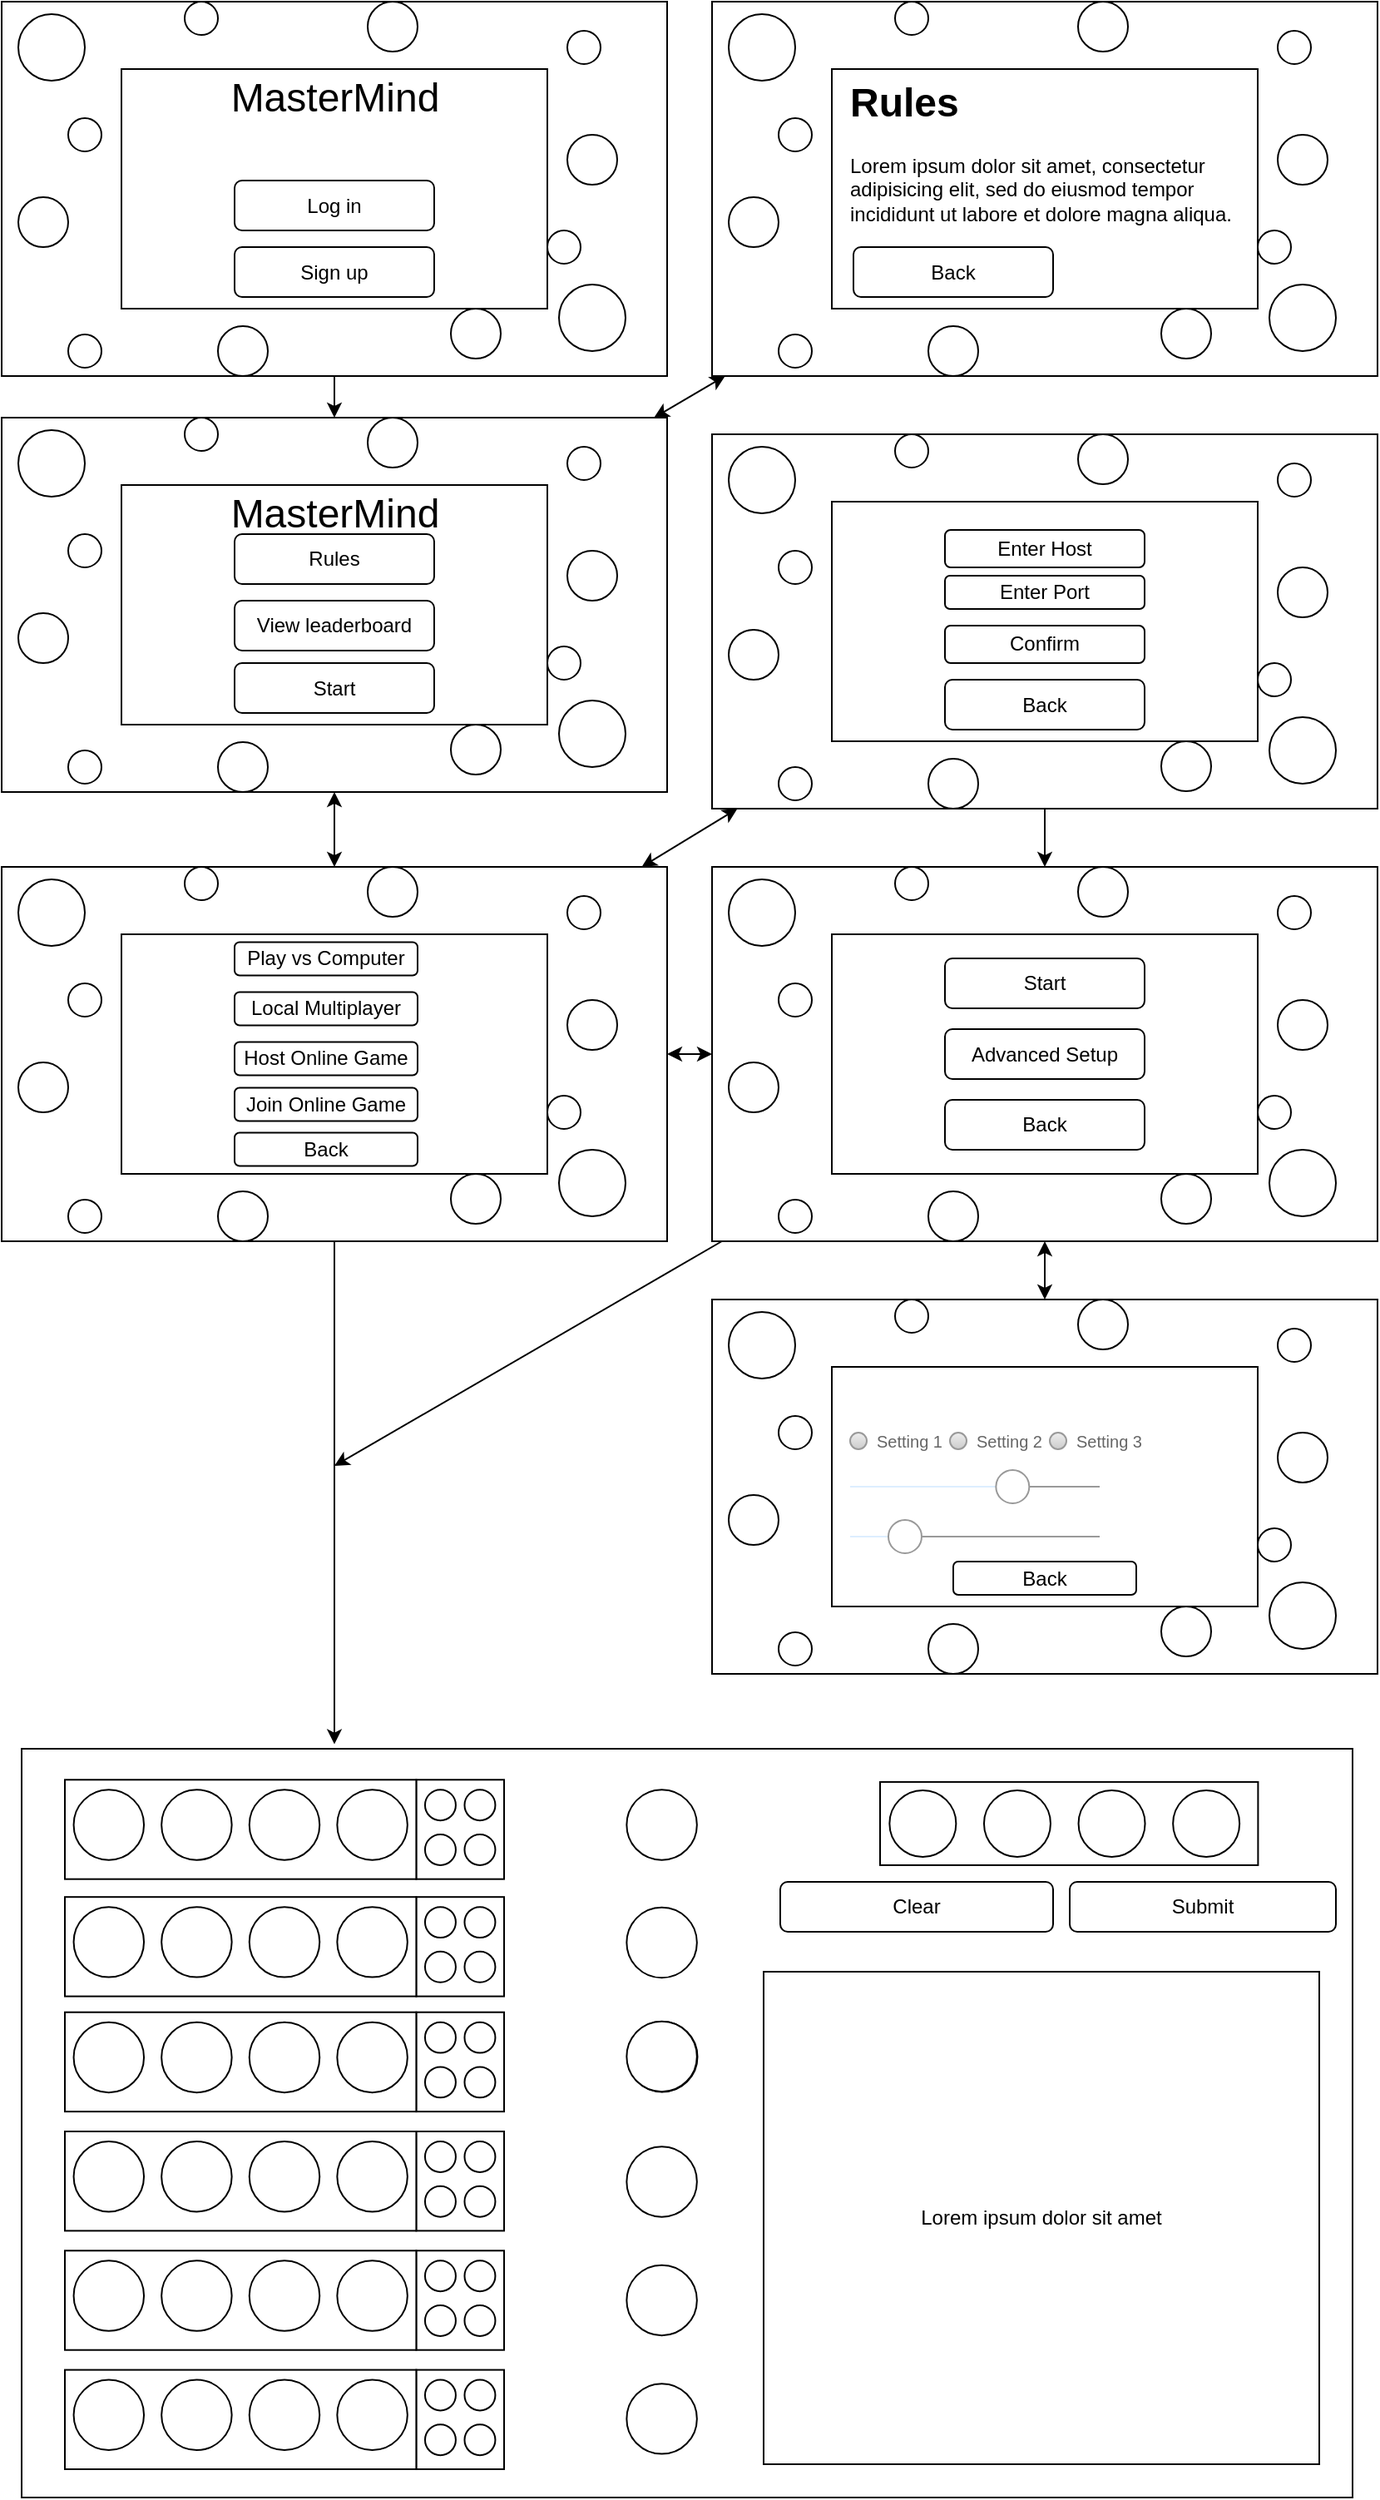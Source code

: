 <mxfile version="20.8.10" type="github">
  <diagram id="fPMPyYshQ41mcHCS2NZN" name="Page-1">
    <mxGraphModel dx="2625" dy="1468" grid="1" gridSize="10" guides="1" tooltips="1" connect="1" arrows="1" fold="1" page="1" pageScale="1" pageWidth="827" pageHeight="1169" math="0" shadow="0">
      <root>
        <mxCell id="0" />
        <mxCell id="1" parent="0" />
        <mxCell id="c6tONa4OQSoYcZHLHS9h-14" value="" style="group" parent="1" vertex="1" connectable="0">
          <mxGeometry width="400" height="225" as="geometry" />
        </mxCell>
        <mxCell id="L5rqq4pgs3yzmCQWjZke-1" value="" style="whiteSpace=wrap;html=1;aspect=fixed;" parent="c6tONa4OQSoYcZHLHS9h-14" vertex="1">
          <mxGeometry width="400" height="225" as="geometry" />
        </mxCell>
        <mxCell id="c6tONa4OQSoYcZHLHS9h-6" value="" style="ellipse;whiteSpace=wrap;html=1;" parent="c6tONa4OQSoYcZHLHS9h-14" vertex="1">
          <mxGeometry x="335" y="170" width="40" height="40" as="geometry" />
        </mxCell>
        <mxCell id="c6tONa4OQSoYcZHLHS9h-2" value="" style="ellipse;whiteSpace=wrap;html=1;" parent="c6tONa4OQSoYcZHLHS9h-14" vertex="1">
          <mxGeometry x="40" y="200" width="20" height="20" as="geometry" />
        </mxCell>
        <mxCell id="c6tONa4OQSoYcZHLHS9h-3" value="" style="ellipse;whiteSpace=wrap;html=1;" parent="c6tONa4OQSoYcZHLHS9h-14" vertex="1">
          <mxGeometry x="10" y="7.5" width="40" height="40" as="geometry" />
        </mxCell>
        <mxCell id="c6tONa4OQSoYcZHLHS9h-4" value="" style="ellipse;whiteSpace=wrap;html=1;" parent="c6tONa4OQSoYcZHLHS9h-14" vertex="1">
          <mxGeometry x="340" y="80" width="30" height="30" as="geometry" />
        </mxCell>
        <mxCell id="c6tONa4OQSoYcZHLHS9h-5" value="" style="ellipse;whiteSpace=wrap;html=1;" parent="c6tONa4OQSoYcZHLHS9h-14" vertex="1">
          <mxGeometry x="340" y="17.5" width="20" height="20" as="geometry" />
        </mxCell>
        <mxCell id="c6tONa4OQSoYcZHLHS9h-7" value="" style="ellipse;whiteSpace=wrap;html=1;" parent="c6tONa4OQSoYcZHLHS9h-14" vertex="1">
          <mxGeometry x="328" y="137.5" width="20" height="20" as="geometry" />
        </mxCell>
        <mxCell id="c6tONa4OQSoYcZHLHS9h-8" value="" style="ellipse;whiteSpace=wrap;html=1;" parent="c6tONa4OQSoYcZHLHS9h-14" vertex="1">
          <mxGeometry x="130" y="195" width="30" height="30" as="geometry" />
        </mxCell>
        <mxCell id="c6tONa4OQSoYcZHLHS9h-9" value="" style="ellipse;whiteSpace=wrap;html=1;" parent="c6tONa4OQSoYcZHLHS9h-14" vertex="1">
          <mxGeometry x="270" y="184.5" width="30" height="30" as="geometry" />
        </mxCell>
        <mxCell id="c6tONa4OQSoYcZHLHS9h-10" value="" style="ellipse;whiteSpace=wrap;html=1;" parent="c6tONa4OQSoYcZHLHS9h-14" vertex="1">
          <mxGeometry x="110" width="20" height="20" as="geometry" />
        </mxCell>
        <mxCell id="c6tONa4OQSoYcZHLHS9h-11" value="" style="ellipse;whiteSpace=wrap;html=1;" parent="c6tONa4OQSoYcZHLHS9h-14" vertex="1">
          <mxGeometry x="220" width="30" height="30" as="geometry" />
        </mxCell>
        <mxCell id="c6tONa4OQSoYcZHLHS9h-12" value="" style="ellipse;whiteSpace=wrap;html=1;" parent="c6tONa4OQSoYcZHLHS9h-14" vertex="1">
          <mxGeometry x="10" y="117.5" width="30" height="30" as="geometry" />
        </mxCell>
        <mxCell id="c6tONa4OQSoYcZHLHS9h-13" value="" style="ellipse;whiteSpace=wrap;html=1;" parent="c6tONa4OQSoYcZHLHS9h-14" vertex="1">
          <mxGeometry x="40" y="70" width="20" height="20" as="geometry" />
        </mxCell>
        <mxCell id="c6tONa4OQSoYcZHLHS9h-1" value="" style="whiteSpace=wrap;html=1;aspect=fixed;" parent="c6tONa4OQSoYcZHLHS9h-14" vertex="1">
          <mxGeometry x="72" y="40.5" width="256" height="144" as="geometry" />
        </mxCell>
        <mxCell id="L5rqq4pgs3yzmCQWjZke-4" value="Sign up" style="rounded=1;whiteSpace=wrap;html=1;" parent="c6tONa4OQSoYcZHLHS9h-14" vertex="1">
          <mxGeometry x="140" y="147.5" width="120" height="30" as="geometry" />
        </mxCell>
        <mxCell id="L5rqq4pgs3yzmCQWjZke-5" value="Log in" style="rounded=1;whiteSpace=wrap;html=1;" parent="c6tONa4OQSoYcZHLHS9h-14" vertex="1">
          <mxGeometry x="140" y="107.5" width="120" height="30" as="geometry" />
        </mxCell>
        <mxCell id="L5rqq4pgs3yzmCQWjZke-6" value="&lt;font style=&quot;font-size: 24px;&quot;&gt;MasterMind&lt;/font&gt;" style="text;html=1;align=center;verticalAlign=middle;resizable=0;points=[];autosize=1;strokeColor=none;fillColor=none;" parent="c6tONa4OQSoYcZHLHS9h-14" vertex="1">
          <mxGeometry x="130" y="47.5" width="140" height="20" as="geometry" />
        </mxCell>
        <mxCell id="c6tONa4OQSoYcZHLHS9h-16" value="" style="group" parent="1" vertex="1" connectable="0">
          <mxGeometry y="250" width="400" height="225" as="geometry" />
        </mxCell>
        <mxCell id="c6tONa4OQSoYcZHLHS9h-17" value="" style="whiteSpace=wrap;html=1;aspect=fixed;" parent="c6tONa4OQSoYcZHLHS9h-16" vertex="1">
          <mxGeometry width="400" height="225" as="geometry" />
        </mxCell>
        <mxCell id="c6tONa4OQSoYcZHLHS9h-18" value="" style="ellipse;whiteSpace=wrap;html=1;" parent="c6tONa4OQSoYcZHLHS9h-16" vertex="1">
          <mxGeometry x="335" y="170" width="40" height="40" as="geometry" />
        </mxCell>
        <mxCell id="c6tONa4OQSoYcZHLHS9h-19" value="" style="ellipse;whiteSpace=wrap;html=1;" parent="c6tONa4OQSoYcZHLHS9h-16" vertex="1">
          <mxGeometry x="40" y="200" width="20" height="20" as="geometry" />
        </mxCell>
        <mxCell id="c6tONa4OQSoYcZHLHS9h-20" value="" style="ellipse;whiteSpace=wrap;html=1;" parent="c6tONa4OQSoYcZHLHS9h-16" vertex="1">
          <mxGeometry x="10" y="7.5" width="40" height="40" as="geometry" />
        </mxCell>
        <mxCell id="c6tONa4OQSoYcZHLHS9h-21" value="" style="ellipse;whiteSpace=wrap;html=1;" parent="c6tONa4OQSoYcZHLHS9h-16" vertex="1">
          <mxGeometry x="340" y="80" width="30" height="30" as="geometry" />
        </mxCell>
        <mxCell id="c6tONa4OQSoYcZHLHS9h-22" value="" style="ellipse;whiteSpace=wrap;html=1;" parent="c6tONa4OQSoYcZHLHS9h-16" vertex="1">
          <mxGeometry x="340" y="17.5" width="20" height="20" as="geometry" />
        </mxCell>
        <mxCell id="c6tONa4OQSoYcZHLHS9h-23" value="" style="ellipse;whiteSpace=wrap;html=1;" parent="c6tONa4OQSoYcZHLHS9h-16" vertex="1">
          <mxGeometry x="328" y="137.5" width="20" height="20" as="geometry" />
        </mxCell>
        <mxCell id="c6tONa4OQSoYcZHLHS9h-24" value="" style="ellipse;whiteSpace=wrap;html=1;" parent="c6tONa4OQSoYcZHLHS9h-16" vertex="1">
          <mxGeometry x="130" y="195" width="30" height="30" as="geometry" />
        </mxCell>
        <mxCell id="c6tONa4OQSoYcZHLHS9h-25" value="" style="ellipse;whiteSpace=wrap;html=1;" parent="c6tONa4OQSoYcZHLHS9h-16" vertex="1">
          <mxGeometry x="270" y="184.5" width="30" height="30" as="geometry" />
        </mxCell>
        <mxCell id="c6tONa4OQSoYcZHLHS9h-26" value="" style="ellipse;whiteSpace=wrap;html=1;" parent="c6tONa4OQSoYcZHLHS9h-16" vertex="1">
          <mxGeometry x="110" width="20" height="20" as="geometry" />
        </mxCell>
        <mxCell id="c6tONa4OQSoYcZHLHS9h-27" value="" style="ellipse;whiteSpace=wrap;html=1;" parent="c6tONa4OQSoYcZHLHS9h-16" vertex="1">
          <mxGeometry x="220" width="30" height="30" as="geometry" />
        </mxCell>
        <mxCell id="c6tONa4OQSoYcZHLHS9h-28" value="" style="ellipse;whiteSpace=wrap;html=1;" parent="c6tONa4OQSoYcZHLHS9h-16" vertex="1">
          <mxGeometry x="10" y="117.5" width="30" height="30" as="geometry" />
        </mxCell>
        <mxCell id="c6tONa4OQSoYcZHLHS9h-29" value="" style="ellipse;whiteSpace=wrap;html=1;" parent="c6tONa4OQSoYcZHLHS9h-16" vertex="1">
          <mxGeometry x="40" y="70" width="20" height="20" as="geometry" />
        </mxCell>
        <mxCell id="c6tONa4OQSoYcZHLHS9h-30" value="" style="whiteSpace=wrap;html=1;aspect=fixed;" parent="c6tONa4OQSoYcZHLHS9h-16" vertex="1">
          <mxGeometry x="72" y="40.5" width="256" height="144" as="geometry" />
        </mxCell>
        <mxCell id="c6tONa4OQSoYcZHLHS9h-31" value="Start" style="rounded=1;whiteSpace=wrap;html=1;" parent="c6tONa4OQSoYcZHLHS9h-16" vertex="1">
          <mxGeometry x="140" y="147.5" width="120" height="30" as="geometry" />
        </mxCell>
        <mxCell id="c6tONa4OQSoYcZHLHS9h-32" value="Rules" style="rounded=1;whiteSpace=wrap;html=1;" parent="c6tONa4OQSoYcZHLHS9h-16" vertex="1">
          <mxGeometry x="140" y="70" width="120" height="30" as="geometry" />
        </mxCell>
        <mxCell id="c6tONa4OQSoYcZHLHS9h-33" value="&lt;font style=&quot;font-size: 24px;&quot;&gt;MasterMind&lt;/font&gt;" style="text;html=1;align=center;verticalAlign=middle;resizable=0;points=[];autosize=1;strokeColor=none;fillColor=none;" parent="c6tONa4OQSoYcZHLHS9h-16" vertex="1">
          <mxGeometry x="130" y="47.5" width="140" height="20" as="geometry" />
        </mxCell>
        <mxCell id="ZgCFhsU79qnRdnPAR6Uo-1" value="View leaderboard" style="rounded=1;whiteSpace=wrap;html=1;" vertex="1" parent="c6tONa4OQSoYcZHLHS9h-16">
          <mxGeometry x="140" y="110" width="120" height="30" as="geometry" />
        </mxCell>
        <mxCell id="c6tONa4OQSoYcZHLHS9h-34" value="" style="group" parent="1" vertex="1" connectable="0">
          <mxGeometry x="427" width="400" height="225" as="geometry" />
        </mxCell>
        <mxCell id="c6tONa4OQSoYcZHLHS9h-35" value="" style="whiteSpace=wrap;html=1;aspect=fixed;" parent="c6tONa4OQSoYcZHLHS9h-34" vertex="1">
          <mxGeometry width="400" height="225" as="geometry" />
        </mxCell>
        <mxCell id="c6tONa4OQSoYcZHLHS9h-36" value="" style="ellipse;whiteSpace=wrap;html=1;" parent="c6tONa4OQSoYcZHLHS9h-34" vertex="1">
          <mxGeometry x="335" y="170" width="40" height="40" as="geometry" />
        </mxCell>
        <mxCell id="c6tONa4OQSoYcZHLHS9h-37" value="" style="ellipse;whiteSpace=wrap;html=1;" parent="c6tONa4OQSoYcZHLHS9h-34" vertex="1">
          <mxGeometry x="40" y="200" width="20" height="20" as="geometry" />
        </mxCell>
        <mxCell id="c6tONa4OQSoYcZHLHS9h-38" value="" style="ellipse;whiteSpace=wrap;html=1;" parent="c6tONa4OQSoYcZHLHS9h-34" vertex="1">
          <mxGeometry x="10" y="7.5" width="40" height="40" as="geometry" />
        </mxCell>
        <mxCell id="c6tONa4OQSoYcZHLHS9h-39" value="" style="ellipse;whiteSpace=wrap;html=1;" parent="c6tONa4OQSoYcZHLHS9h-34" vertex="1">
          <mxGeometry x="340" y="80" width="30" height="30" as="geometry" />
        </mxCell>
        <mxCell id="c6tONa4OQSoYcZHLHS9h-40" value="" style="ellipse;whiteSpace=wrap;html=1;" parent="c6tONa4OQSoYcZHLHS9h-34" vertex="1">
          <mxGeometry x="340" y="17.5" width="20" height="20" as="geometry" />
        </mxCell>
        <mxCell id="c6tONa4OQSoYcZHLHS9h-41" value="" style="ellipse;whiteSpace=wrap;html=1;" parent="c6tONa4OQSoYcZHLHS9h-34" vertex="1">
          <mxGeometry x="328" y="137.5" width="20" height="20" as="geometry" />
        </mxCell>
        <mxCell id="c6tONa4OQSoYcZHLHS9h-42" value="" style="ellipse;whiteSpace=wrap;html=1;" parent="c6tONa4OQSoYcZHLHS9h-34" vertex="1">
          <mxGeometry x="130" y="195" width="30" height="30" as="geometry" />
        </mxCell>
        <mxCell id="c6tONa4OQSoYcZHLHS9h-43" value="" style="ellipse;whiteSpace=wrap;html=1;" parent="c6tONa4OQSoYcZHLHS9h-34" vertex="1">
          <mxGeometry x="270" y="184.5" width="30" height="30" as="geometry" />
        </mxCell>
        <mxCell id="c6tONa4OQSoYcZHLHS9h-44" value="" style="ellipse;whiteSpace=wrap;html=1;" parent="c6tONa4OQSoYcZHLHS9h-34" vertex="1">
          <mxGeometry x="110" width="20" height="20" as="geometry" />
        </mxCell>
        <mxCell id="c6tONa4OQSoYcZHLHS9h-45" value="" style="ellipse;whiteSpace=wrap;html=1;" parent="c6tONa4OQSoYcZHLHS9h-34" vertex="1">
          <mxGeometry x="220" width="30" height="30" as="geometry" />
        </mxCell>
        <mxCell id="c6tONa4OQSoYcZHLHS9h-46" value="" style="ellipse;whiteSpace=wrap;html=1;" parent="c6tONa4OQSoYcZHLHS9h-34" vertex="1">
          <mxGeometry x="10" y="117.5" width="30" height="30" as="geometry" />
        </mxCell>
        <mxCell id="c6tONa4OQSoYcZHLHS9h-47" value="" style="ellipse;whiteSpace=wrap;html=1;" parent="c6tONa4OQSoYcZHLHS9h-34" vertex="1">
          <mxGeometry x="40" y="70" width="20" height="20" as="geometry" />
        </mxCell>
        <mxCell id="c6tONa4OQSoYcZHLHS9h-48" value="" style="whiteSpace=wrap;html=1;aspect=fixed;" parent="c6tONa4OQSoYcZHLHS9h-34" vertex="1">
          <mxGeometry x="72" y="40.5" width="256" height="144" as="geometry" />
        </mxCell>
        <mxCell id="c6tONa4OQSoYcZHLHS9h-53" value="Back" style="rounded=1;whiteSpace=wrap;html=1;" parent="c6tONa4OQSoYcZHLHS9h-34" vertex="1">
          <mxGeometry x="85" y="147.5" width="120" height="30" as="geometry" />
        </mxCell>
        <mxCell id="c6tONa4OQSoYcZHLHS9h-52" value="&lt;h1&gt;Rules&lt;/h1&gt;&lt;p&gt;Lorem ipsum dolor sit amet, consectetur adipisicing elit, sed do eiusmod tempor incididunt ut labore et dolore magna aliqua.&lt;/p&gt;" style="text;html=1;strokeColor=none;fillColor=none;spacing=5;spacingTop=-20;whiteSpace=wrap;overflow=hidden;rounded=0;" parent="c6tONa4OQSoYcZHLHS9h-34" vertex="1">
          <mxGeometry x="77.5" y="40.5" width="245" height="105" as="geometry" />
        </mxCell>
        <mxCell id="c6tONa4OQSoYcZHLHS9h-54" value="" style="group" parent="1" vertex="1" connectable="0">
          <mxGeometry y="520" width="400" height="225" as="geometry" />
        </mxCell>
        <mxCell id="c6tONa4OQSoYcZHLHS9h-55" value="" style="whiteSpace=wrap;html=1;aspect=fixed;" parent="c6tONa4OQSoYcZHLHS9h-54" vertex="1">
          <mxGeometry width="400" height="225" as="geometry" />
        </mxCell>
        <mxCell id="c6tONa4OQSoYcZHLHS9h-56" value="" style="ellipse;whiteSpace=wrap;html=1;" parent="c6tONa4OQSoYcZHLHS9h-54" vertex="1">
          <mxGeometry x="335" y="170" width="40" height="40" as="geometry" />
        </mxCell>
        <mxCell id="c6tONa4OQSoYcZHLHS9h-57" value="" style="ellipse;whiteSpace=wrap;html=1;" parent="c6tONa4OQSoYcZHLHS9h-54" vertex="1">
          <mxGeometry x="40" y="200" width="20" height="20" as="geometry" />
        </mxCell>
        <mxCell id="c6tONa4OQSoYcZHLHS9h-58" value="" style="ellipse;whiteSpace=wrap;html=1;" parent="c6tONa4OQSoYcZHLHS9h-54" vertex="1">
          <mxGeometry x="10" y="7.5" width="40" height="40" as="geometry" />
        </mxCell>
        <mxCell id="c6tONa4OQSoYcZHLHS9h-59" value="" style="ellipse;whiteSpace=wrap;html=1;" parent="c6tONa4OQSoYcZHLHS9h-54" vertex="1">
          <mxGeometry x="340" y="80" width="30" height="30" as="geometry" />
        </mxCell>
        <mxCell id="c6tONa4OQSoYcZHLHS9h-60" value="" style="ellipse;whiteSpace=wrap;html=1;" parent="c6tONa4OQSoYcZHLHS9h-54" vertex="1">
          <mxGeometry x="340" y="17.5" width="20" height="20" as="geometry" />
        </mxCell>
        <mxCell id="c6tONa4OQSoYcZHLHS9h-61" value="" style="ellipse;whiteSpace=wrap;html=1;" parent="c6tONa4OQSoYcZHLHS9h-54" vertex="1">
          <mxGeometry x="328" y="137.5" width="20" height="20" as="geometry" />
        </mxCell>
        <mxCell id="c6tONa4OQSoYcZHLHS9h-62" value="" style="ellipse;whiteSpace=wrap;html=1;" parent="c6tONa4OQSoYcZHLHS9h-54" vertex="1">
          <mxGeometry x="130" y="195" width="30" height="30" as="geometry" />
        </mxCell>
        <mxCell id="c6tONa4OQSoYcZHLHS9h-63" value="" style="ellipse;whiteSpace=wrap;html=1;" parent="c6tONa4OQSoYcZHLHS9h-54" vertex="1">
          <mxGeometry x="270" y="184.5" width="30" height="30" as="geometry" />
        </mxCell>
        <mxCell id="c6tONa4OQSoYcZHLHS9h-64" value="" style="ellipse;whiteSpace=wrap;html=1;" parent="c6tONa4OQSoYcZHLHS9h-54" vertex="1">
          <mxGeometry x="110" width="20" height="20" as="geometry" />
        </mxCell>
        <mxCell id="c6tONa4OQSoYcZHLHS9h-65" value="" style="ellipse;whiteSpace=wrap;html=1;" parent="c6tONa4OQSoYcZHLHS9h-54" vertex="1">
          <mxGeometry x="220" width="30" height="30" as="geometry" />
        </mxCell>
        <mxCell id="c6tONa4OQSoYcZHLHS9h-66" value="" style="ellipse;whiteSpace=wrap;html=1;" parent="c6tONa4OQSoYcZHLHS9h-54" vertex="1">
          <mxGeometry x="10" y="117.5" width="30" height="30" as="geometry" />
        </mxCell>
        <mxCell id="c6tONa4OQSoYcZHLHS9h-67" value="" style="ellipse;whiteSpace=wrap;html=1;" parent="c6tONa4OQSoYcZHLHS9h-54" vertex="1">
          <mxGeometry x="40" y="70" width="20" height="20" as="geometry" />
        </mxCell>
        <mxCell id="c6tONa4OQSoYcZHLHS9h-68" value="" style="whiteSpace=wrap;html=1;aspect=fixed;" parent="c6tONa4OQSoYcZHLHS9h-54" vertex="1">
          <mxGeometry x="72" y="40.5" width="256" height="144" as="geometry" />
        </mxCell>
        <mxCell id="c6tONa4OQSoYcZHLHS9h-72" value="Play vs Computer" style="rounded=1;whiteSpace=wrap;html=1;" parent="c6tONa4OQSoYcZHLHS9h-54" vertex="1">
          <mxGeometry x="140" y="45.25" width="110" height="20" as="geometry" />
        </mxCell>
        <mxCell id="c6tONa4OQSoYcZHLHS9h-73" value="Local Multiplayer" style="rounded=1;whiteSpace=wrap;html=1;" parent="c6tONa4OQSoYcZHLHS9h-54" vertex="1">
          <mxGeometry x="140" y="75.25" width="110" height="20" as="geometry" />
        </mxCell>
        <mxCell id="c6tONa4OQSoYcZHLHS9h-74" value="Host Online Game" style="rounded=1;whiteSpace=wrap;html=1;" parent="c6tONa4OQSoYcZHLHS9h-54" vertex="1">
          <mxGeometry x="140" y="105.25" width="110" height="20" as="geometry" />
        </mxCell>
        <mxCell id="c6tONa4OQSoYcZHLHS9h-75" value="Join Online Game" style="rounded=1;whiteSpace=wrap;html=1;" parent="c6tONa4OQSoYcZHLHS9h-54" vertex="1">
          <mxGeometry x="140" y="132.75" width="110" height="20" as="geometry" />
        </mxCell>
        <mxCell id="c6tONa4OQSoYcZHLHS9h-95" value="Back" style="rounded=1;whiteSpace=wrap;html=1;" parent="c6tONa4OQSoYcZHLHS9h-54" vertex="1">
          <mxGeometry x="140" y="159.75" width="110" height="20" as="geometry" />
        </mxCell>
        <mxCell id="c6tONa4OQSoYcZHLHS9h-76" value="" style="group" parent="1" vertex="1" connectable="0">
          <mxGeometry x="427" y="520" width="400" height="225" as="geometry" />
        </mxCell>
        <mxCell id="c6tONa4OQSoYcZHLHS9h-77" value="" style="whiteSpace=wrap;html=1;aspect=fixed;" parent="c6tONa4OQSoYcZHLHS9h-76" vertex="1">
          <mxGeometry width="400" height="225" as="geometry" />
        </mxCell>
        <mxCell id="c6tONa4OQSoYcZHLHS9h-78" value="" style="ellipse;whiteSpace=wrap;html=1;" parent="c6tONa4OQSoYcZHLHS9h-76" vertex="1">
          <mxGeometry x="335" y="170" width="40" height="40" as="geometry" />
        </mxCell>
        <mxCell id="c6tONa4OQSoYcZHLHS9h-79" value="" style="ellipse;whiteSpace=wrap;html=1;" parent="c6tONa4OQSoYcZHLHS9h-76" vertex="1">
          <mxGeometry x="40" y="200" width="20" height="20" as="geometry" />
        </mxCell>
        <mxCell id="c6tONa4OQSoYcZHLHS9h-80" value="" style="ellipse;whiteSpace=wrap;html=1;" parent="c6tONa4OQSoYcZHLHS9h-76" vertex="1">
          <mxGeometry x="10" y="7.5" width="40" height="40" as="geometry" />
        </mxCell>
        <mxCell id="c6tONa4OQSoYcZHLHS9h-81" value="" style="ellipse;whiteSpace=wrap;html=1;" parent="c6tONa4OQSoYcZHLHS9h-76" vertex="1">
          <mxGeometry x="340" y="80" width="30" height="30" as="geometry" />
        </mxCell>
        <mxCell id="c6tONa4OQSoYcZHLHS9h-82" value="" style="ellipse;whiteSpace=wrap;html=1;" parent="c6tONa4OQSoYcZHLHS9h-76" vertex="1">
          <mxGeometry x="340" y="17.5" width="20" height="20" as="geometry" />
        </mxCell>
        <mxCell id="c6tONa4OQSoYcZHLHS9h-83" value="" style="ellipse;whiteSpace=wrap;html=1;" parent="c6tONa4OQSoYcZHLHS9h-76" vertex="1">
          <mxGeometry x="328" y="137.5" width="20" height="20" as="geometry" />
        </mxCell>
        <mxCell id="c6tONa4OQSoYcZHLHS9h-84" value="" style="ellipse;whiteSpace=wrap;html=1;" parent="c6tONa4OQSoYcZHLHS9h-76" vertex="1">
          <mxGeometry x="130" y="195" width="30" height="30" as="geometry" />
        </mxCell>
        <mxCell id="c6tONa4OQSoYcZHLHS9h-85" value="" style="ellipse;whiteSpace=wrap;html=1;" parent="c6tONa4OQSoYcZHLHS9h-76" vertex="1">
          <mxGeometry x="270" y="184.5" width="30" height="30" as="geometry" />
        </mxCell>
        <mxCell id="c6tONa4OQSoYcZHLHS9h-86" value="" style="ellipse;whiteSpace=wrap;html=1;" parent="c6tONa4OQSoYcZHLHS9h-76" vertex="1">
          <mxGeometry x="110" width="20" height="20" as="geometry" />
        </mxCell>
        <mxCell id="c6tONa4OQSoYcZHLHS9h-87" value="" style="ellipse;whiteSpace=wrap;html=1;" parent="c6tONa4OQSoYcZHLHS9h-76" vertex="1">
          <mxGeometry x="220" width="30" height="30" as="geometry" />
        </mxCell>
        <mxCell id="c6tONa4OQSoYcZHLHS9h-88" value="" style="ellipse;whiteSpace=wrap;html=1;" parent="c6tONa4OQSoYcZHLHS9h-76" vertex="1">
          <mxGeometry x="10" y="117.5" width="30" height="30" as="geometry" />
        </mxCell>
        <mxCell id="c6tONa4OQSoYcZHLHS9h-89" value="" style="ellipse;whiteSpace=wrap;html=1;" parent="c6tONa4OQSoYcZHLHS9h-76" vertex="1">
          <mxGeometry x="40" y="70" width="20" height="20" as="geometry" />
        </mxCell>
        <mxCell id="c6tONa4OQSoYcZHLHS9h-90" value="" style="whiteSpace=wrap;html=1;aspect=fixed;" parent="c6tONa4OQSoYcZHLHS9h-76" vertex="1">
          <mxGeometry x="72" y="40.5" width="256" height="144" as="geometry" />
        </mxCell>
        <mxCell id="c6tONa4OQSoYcZHLHS9h-96" value="Start" style="rounded=1;whiteSpace=wrap;html=1;" parent="c6tONa4OQSoYcZHLHS9h-76" vertex="1">
          <mxGeometry x="140" y="55" width="120" height="30" as="geometry" />
        </mxCell>
        <mxCell id="c6tONa4OQSoYcZHLHS9h-97" value="Advanced Setup" style="rounded=1;whiteSpace=wrap;html=1;" parent="c6tONa4OQSoYcZHLHS9h-76" vertex="1">
          <mxGeometry x="140" y="97.5" width="120" height="30" as="geometry" />
        </mxCell>
        <mxCell id="c6tONa4OQSoYcZHLHS9h-98" value="Back" style="rounded=1;whiteSpace=wrap;html=1;" parent="c6tONa4OQSoYcZHLHS9h-76" vertex="1">
          <mxGeometry x="140" y="140" width="120" height="30" as="geometry" />
        </mxCell>
        <mxCell id="c6tONa4OQSoYcZHLHS9h-99" value="" style="group" parent="1" vertex="1" connectable="0">
          <mxGeometry x="427" y="780" width="400" height="225" as="geometry" />
        </mxCell>
        <mxCell id="c6tONa4OQSoYcZHLHS9h-100" value="" style="whiteSpace=wrap;html=1;aspect=fixed;" parent="c6tONa4OQSoYcZHLHS9h-99" vertex="1">
          <mxGeometry width="400" height="225" as="geometry" />
        </mxCell>
        <mxCell id="c6tONa4OQSoYcZHLHS9h-101" value="" style="ellipse;whiteSpace=wrap;html=1;" parent="c6tONa4OQSoYcZHLHS9h-99" vertex="1">
          <mxGeometry x="335" y="170" width="40" height="40" as="geometry" />
        </mxCell>
        <mxCell id="c6tONa4OQSoYcZHLHS9h-102" value="" style="ellipse;whiteSpace=wrap;html=1;" parent="c6tONa4OQSoYcZHLHS9h-99" vertex="1">
          <mxGeometry x="40" y="200" width="20" height="20" as="geometry" />
        </mxCell>
        <mxCell id="c6tONa4OQSoYcZHLHS9h-103" value="" style="ellipse;whiteSpace=wrap;html=1;" parent="c6tONa4OQSoYcZHLHS9h-99" vertex="1">
          <mxGeometry x="10" y="7.5" width="40" height="40" as="geometry" />
        </mxCell>
        <mxCell id="c6tONa4OQSoYcZHLHS9h-104" value="" style="ellipse;whiteSpace=wrap;html=1;" parent="c6tONa4OQSoYcZHLHS9h-99" vertex="1">
          <mxGeometry x="340" y="80" width="30" height="30" as="geometry" />
        </mxCell>
        <mxCell id="c6tONa4OQSoYcZHLHS9h-105" value="" style="ellipse;whiteSpace=wrap;html=1;" parent="c6tONa4OQSoYcZHLHS9h-99" vertex="1">
          <mxGeometry x="340" y="17.5" width="20" height="20" as="geometry" />
        </mxCell>
        <mxCell id="c6tONa4OQSoYcZHLHS9h-106" value="" style="ellipse;whiteSpace=wrap;html=1;" parent="c6tONa4OQSoYcZHLHS9h-99" vertex="1">
          <mxGeometry x="328" y="137.5" width="20" height="20" as="geometry" />
        </mxCell>
        <mxCell id="c6tONa4OQSoYcZHLHS9h-107" value="" style="ellipse;whiteSpace=wrap;html=1;" parent="c6tONa4OQSoYcZHLHS9h-99" vertex="1">
          <mxGeometry x="130" y="195" width="30" height="30" as="geometry" />
        </mxCell>
        <mxCell id="c6tONa4OQSoYcZHLHS9h-108" value="" style="ellipse;whiteSpace=wrap;html=1;" parent="c6tONa4OQSoYcZHLHS9h-99" vertex="1">
          <mxGeometry x="270" y="184.5" width="30" height="30" as="geometry" />
        </mxCell>
        <mxCell id="c6tONa4OQSoYcZHLHS9h-109" value="" style="ellipse;whiteSpace=wrap;html=1;" parent="c6tONa4OQSoYcZHLHS9h-99" vertex="1">
          <mxGeometry x="110" width="20" height="20" as="geometry" />
        </mxCell>
        <mxCell id="c6tONa4OQSoYcZHLHS9h-110" value="" style="ellipse;whiteSpace=wrap;html=1;" parent="c6tONa4OQSoYcZHLHS9h-99" vertex="1">
          <mxGeometry x="220" width="30" height="30" as="geometry" />
        </mxCell>
        <mxCell id="c6tONa4OQSoYcZHLHS9h-111" value="" style="ellipse;whiteSpace=wrap;html=1;" parent="c6tONa4OQSoYcZHLHS9h-99" vertex="1">
          <mxGeometry x="10" y="117.5" width="30" height="30" as="geometry" />
        </mxCell>
        <mxCell id="c6tONa4OQSoYcZHLHS9h-112" value="" style="ellipse;whiteSpace=wrap;html=1;" parent="c6tONa4OQSoYcZHLHS9h-99" vertex="1">
          <mxGeometry x="40" y="70" width="20" height="20" as="geometry" />
        </mxCell>
        <mxCell id="c6tONa4OQSoYcZHLHS9h-113" value="" style="whiteSpace=wrap;html=1;aspect=fixed;" parent="c6tONa4OQSoYcZHLHS9h-99" vertex="1">
          <mxGeometry x="72" y="40.5" width="256" height="144" as="geometry" />
        </mxCell>
        <mxCell id="c6tONa4OQSoYcZHLHS9h-116" value="Back" style="rounded=1;whiteSpace=wrap;html=1;" parent="c6tONa4OQSoYcZHLHS9h-99" vertex="1">
          <mxGeometry x="145" y="157.5" width="110" height="20" as="geometry" />
        </mxCell>
        <mxCell id="c6tONa4OQSoYcZHLHS9h-118" value="" style="verticalLabelPosition=bottom;shadow=0;dashed=0;align=center;html=1;verticalAlign=top;strokeWidth=1;shape=mxgraph.mockup.forms.horSlider;strokeColor=#999999;sliderStyle=basic;sliderPos=20;handleStyle=circle;fillColor2=#ddeeff;" parent="c6tONa4OQSoYcZHLHS9h-99" vertex="1">
          <mxGeometry x="83" y="127.5" width="150" height="30" as="geometry" />
        </mxCell>
        <mxCell id="c6tONa4OQSoYcZHLHS9h-137" value="" style="verticalLabelPosition=bottom;shadow=0;dashed=0;align=center;html=1;verticalAlign=top;strokeWidth=1;shape=mxgraph.mockup.forms.horSlider;strokeColor=#999999;sliderStyle=basic;sliderPos=66.19;handleStyle=circle;fillColor2=#ddeeff;" parent="c6tONa4OQSoYcZHLHS9h-99" vertex="1">
          <mxGeometry x="83" y="97.5" width="150" height="30" as="geometry" />
        </mxCell>
        <mxCell id="c6tONa4OQSoYcZHLHS9h-142" value="" style="group" parent="c6tONa4OQSoYcZHLHS9h-99" vertex="1" connectable="0">
          <mxGeometry x="83" y="80" width="130" height="10" as="geometry" />
        </mxCell>
        <mxCell id="c6tONa4OQSoYcZHLHS9h-138" value="Setting 1" style="shape=ellipse;fillColor=#eeeeee;strokeColor=#999999;gradientColor=#cccccc;html=1;align=left;spacingLeft=4;fontSize=10;fontColor=#666666;labelPosition=right;shadow=0;" parent="c6tONa4OQSoYcZHLHS9h-142" vertex="1">
          <mxGeometry width="10" height="10" as="geometry" />
        </mxCell>
        <mxCell id="c6tONa4OQSoYcZHLHS9h-140" value="Setting 2" style="shape=ellipse;fillColor=#eeeeee;strokeColor=#999999;gradientColor=#cccccc;html=1;align=left;spacingLeft=4;fontSize=10;fontColor=#666666;labelPosition=right;shadow=0;" parent="c6tONa4OQSoYcZHLHS9h-142" vertex="1">
          <mxGeometry x="60" width="10" height="10" as="geometry" />
        </mxCell>
        <mxCell id="c6tONa4OQSoYcZHLHS9h-141" value="Setting 3" style="shape=ellipse;fillColor=#eeeeee;strokeColor=#999999;gradientColor=#cccccc;html=1;align=left;spacingLeft=4;fontSize=10;fontColor=#666666;labelPosition=right;shadow=0;" parent="c6tONa4OQSoYcZHLHS9h-142" vertex="1">
          <mxGeometry x="120" width="10" height="10" as="geometry" />
        </mxCell>
        <mxCell id="c6tONa4OQSoYcZHLHS9h-143" value="" style="endArrow=classic;html=1;rounded=0;fontSize=10;" parent="1" source="L5rqq4pgs3yzmCQWjZke-1" target="c6tONa4OQSoYcZHLHS9h-17" edge="1">
          <mxGeometry width="50" height="50" relative="1" as="geometry">
            <mxPoint x="420" y="150" as="sourcePoint" />
            <mxPoint x="470" y="100" as="targetPoint" />
          </mxGeometry>
        </mxCell>
        <mxCell id="c6tONa4OQSoYcZHLHS9h-146" value="" style="endArrow=classic;startArrow=classic;html=1;rounded=0;fontSize=10;" parent="1" source="c6tONa4OQSoYcZHLHS9h-35" target="c6tONa4OQSoYcZHLHS9h-17" edge="1">
          <mxGeometry width="50" height="50" relative="1" as="geometry">
            <mxPoint x="420" y="230" as="sourcePoint" />
            <mxPoint x="470" y="180" as="targetPoint" />
          </mxGeometry>
        </mxCell>
        <mxCell id="c6tONa4OQSoYcZHLHS9h-147" value="" style="endArrow=classic;startArrow=classic;html=1;rounded=0;fontSize=10;" parent="1" source="c6tONa4OQSoYcZHLHS9h-55" target="c6tONa4OQSoYcZHLHS9h-17" edge="1">
          <mxGeometry width="50" height="50" relative="1" as="geometry">
            <mxPoint x="420" y="230" as="sourcePoint" />
            <mxPoint x="470" y="180" as="targetPoint" />
          </mxGeometry>
        </mxCell>
        <mxCell id="c6tONa4OQSoYcZHLHS9h-148" value="" style="endArrow=classic;startArrow=classic;html=1;rounded=0;fontSize=10;" parent="1" source="c6tONa4OQSoYcZHLHS9h-77" target="c6tONa4OQSoYcZHLHS9h-55" edge="1">
          <mxGeometry width="50" height="50" relative="1" as="geometry">
            <mxPoint x="370" y="660" as="sourcePoint" />
            <mxPoint x="420" y="610" as="targetPoint" />
          </mxGeometry>
        </mxCell>
        <mxCell id="c6tONa4OQSoYcZHLHS9h-149" value="" style="endArrow=classic;startArrow=classic;html=1;rounded=0;fontSize=10;" parent="1" source="c6tONa4OQSoYcZHLHS9h-77" target="c6tONa4OQSoYcZHLHS9h-100" edge="1">
          <mxGeometry width="50" height="50" relative="1" as="geometry">
            <mxPoint x="390" y="640" as="sourcePoint" />
            <mxPoint x="440" y="590" as="targetPoint" />
          </mxGeometry>
        </mxCell>
        <mxCell id="c6tONa4OQSoYcZHLHS9h-150" value="" style="group;aspect=fixed;" parent="1" vertex="1" connectable="0">
          <mxGeometry x="12" y="1050" width="804" height="450" as="geometry" />
        </mxCell>
        <mxCell id="c6tONa4OQSoYcZHLHS9h-151" value="" style="whiteSpace=wrap;html=1;aspect=fixed;" parent="c6tONa4OQSoYcZHLHS9h-150" vertex="1">
          <mxGeometry width="800" height="450" as="geometry" />
        </mxCell>
        <mxCell id="ZhGtr3n9az-LHntfUs51-93" value="" style="group" parent="c6tONa4OQSoYcZHLHS9h-150" vertex="1" connectable="0">
          <mxGeometry x="26" y="230" width="379.92" height="203" as="geometry" />
        </mxCell>
        <mxCell id="ZhGtr3n9az-LHntfUs51-1" value="" style="group" parent="ZhGtr3n9az-LHntfUs51-93" vertex="1" connectable="0">
          <mxGeometry width="379.92" height="59.706" as="geometry" />
        </mxCell>
        <mxCell id="ZhGtr3n9az-LHntfUs51-2" value="" style="group" parent="ZhGtr3n9az-LHntfUs51-1" vertex="1" connectable="0">
          <mxGeometry x="211.2" width="52.8" height="59.706" as="geometry" />
        </mxCell>
        <mxCell id="ZhGtr3n9az-LHntfUs51-3" value="" style="rounded=0;whiteSpace=wrap;html=1;" parent="ZhGtr3n9az-LHntfUs51-2" vertex="1">
          <mxGeometry width="52.8" height="59.706" as="geometry" />
        </mxCell>
        <mxCell id="ZhGtr3n9az-LHntfUs51-4" value="" style="ellipse;whiteSpace=wrap;html=1;aspect=fixed;" parent="ZhGtr3n9az-LHntfUs51-2" vertex="1">
          <mxGeometry x="5.28" y="5.971" width="18.48" height="18.48" as="geometry" />
        </mxCell>
        <mxCell id="ZhGtr3n9az-LHntfUs51-5" value="" style="ellipse;whiteSpace=wrap;html=1;aspect=fixed;" parent="ZhGtr3n9az-LHntfUs51-2" vertex="1">
          <mxGeometry x="29.04" y="5.971" width="18.48" height="18.48" as="geometry" />
        </mxCell>
        <mxCell id="ZhGtr3n9az-LHntfUs51-6" value="" style="ellipse;whiteSpace=wrap;html=1;aspect=fixed;" parent="ZhGtr3n9az-LHntfUs51-2" vertex="1">
          <mxGeometry x="5.28" y="32.838" width="18.48" height="18.48" as="geometry" />
        </mxCell>
        <mxCell id="ZhGtr3n9az-LHntfUs51-7" value="" style="ellipse;whiteSpace=wrap;html=1;aspect=fixed;" parent="ZhGtr3n9az-LHntfUs51-2" vertex="1">
          <mxGeometry x="29.04" y="32.838" width="18.48" height="18.48" as="geometry" />
        </mxCell>
        <mxCell id="ZhGtr3n9az-LHntfUs51-8" value="" style="group" parent="ZhGtr3n9az-LHntfUs51-1" vertex="1" connectable="0">
          <mxGeometry width="379.92" height="59.706" as="geometry" />
        </mxCell>
        <mxCell id="ZhGtr3n9az-LHntfUs51-9" value="" style="rounded=0;whiteSpace=wrap;html=1;" parent="ZhGtr3n9az-LHntfUs51-8" vertex="1">
          <mxGeometry width="211.2" height="59.706" as="geometry" />
        </mxCell>
        <mxCell id="ZhGtr3n9az-LHntfUs51-10" value="" style="ellipse;whiteSpace=wrap;html=1;aspect=fixed;" parent="ZhGtr3n9az-LHntfUs51-8" vertex="1">
          <mxGeometry x="5.28" y="5.971" width="42.24" height="42.24" as="geometry" />
        </mxCell>
        <mxCell id="ZhGtr3n9az-LHntfUs51-11" value="" style="ellipse;whiteSpace=wrap;html=1;aspect=fixed;" parent="ZhGtr3n9az-LHntfUs51-8" vertex="1">
          <mxGeometry x="58.08" y="5.971" width="42.24" height="42.24" as="geometry" />
        </mxCell>
        <mxCell id="ZhGtr3n9az-LHntfUs51-12" value="" style="ellipse;whiteSpace=wrap;html=1;aspect=fixed;" parent="ZhGtr3n9az-LHntfUs51-8" vertex="1">
          <mxGeometry x="110.88" y="5.971" width="42.24" height="42.24" as="geometry" />
        </mxCell>
        <mxCell id="ZhGtr3n9az-LHntfUs51-13" value="" style="ellipse;whiteSpace=wrap;html=1;aspect=fixed;" parent="ZhGtr3n9az-LHntfUs51-8" vertex="1">
          <mxGeometry x="163.68" y="5.971" width="42.24" height="42.24" as="geometry" />
        </mxCell>
        <mxCell id="ZhGtr3n9az-LHntfUs51-14" value="" style="group" parent="ZhGtr3n9az-LHntfUs51-8" vertex="1" connectable="0">
          <mxGeometry y="-71.647" width="379.92" height="59.706" as="geometry" />
        </mxCell>
        <mxCell id="ZhGtr3n9az-LHntfUs51-15" value="" style="group" parent="ZhGtr3n9az-LHntfUs51-14" vertex="1" connectable="0">
          <mxGeometry x="211.2" width="52.8" height="59.706" as="geometry" />
        </mxCell>
        <mxCell id="ZhGtr3n9az-LHntfUs51-16" value="" style="rounded=0;whiteSpace=wrap;html=1;" parent="ZhGtr3n9az-LHntfUs51-15" vertex="1">
          <mxGeometry width="52.8" height="59.706" as="geometry" />
        </mxCell>
        <mxCell id="ZhGtr3n9az-LHntfUs51-17" value="" style="ellipse;whiteSpace=wrap;html=1;aspect=fixed;" parent="ZhGtr3n9az-LHntfUs51-15" vertex="1">
          <mxGeometry x="5.28" y="5.971" width="18.48" height="18.48" as="geometry" />
        </mxCell>
        <mxCell id="ZhGtr3n9az-LHntfUs51-18" value="" style="ellipse;whiteSpace=wrap;html=1;aspect=fixed;" parent="ZhGtr3n9az-LHntfUs51-15" vertex="1">
          <mxGeometry x="29.04" y="5.971" width="18.48" height="18.48" as="geometry" />
        </mxCell>
        <mxCell id="ZhGtr3n9az-LHntfUs51-19" value="" style="ellipse;whiteSpace=wrap;html=1;aspect=fixed;" parent="ZhGtr3n9az-LHntfUs51-15" vertex="1">
          <mxGeometry x="5.28" y="32.838" width="18.48" height="18.48" as="geometry" />
        </mxCell>
        <mxCell id="ZhGtr3n9az-LHntfUs51-20" value="" style="ellipse;whiteSpace=wrap;html=1;aspect=fixed;" parent="ZhGtr3n9az-LHntfUs51-15" vertex="1">
          <mxGeometry x="29.04" y="32.838" width="18.48" height="18.48" as="geometry" />
        </mxCell>
        <mxCell id="ZhGtr3n9az-LHntfUs51-21" value="" style="group" parent="ZhGtr3n9az-LHntfUs51-14" vertex="1" connectable="0">
          <mxGeometry width="379.92" height="59.706" as="geometry" />
        </mxCell>
        <mxCell id="ZhGtr3n9az-LHntfUs51-22" value="" style="rounded=0;whiteSpace=wrap;html=1;" parent="ZhGtr3n9az-LHntfUs51-21" vertex="1">
          <mxGeometry width="211.2" height="59.706" as="geometry" />
        </mxCell>
        <mxCell id="ZhGtr3n9az-LHntfUs51-23" value="" style="ellipse;whiteSpace=wrap;html=1;aspect=fixed;" parent="ZhGtr3n9az-LHntfUs51-21" vertex="1">
          <mxGeometry x="5.28" y="5.971" width="42.24" height="42.24" as="geometry" />
        </mxCell>
        <mxCell id="ZhGtr3n9az-LHntfUs51-24" value="" style="ellipse;whiteSpace=wrap;html=1;aspect=fixed;" parent="ZhGtr3n9az-LHntfUs51-21" vertex="1">
          <mxGeometry x="58.08" y="5.971" width="42.24" height="42.24" as="geometry" />
        </mxCell>
        <mxCell id="ZhGtr3n9az-LHntfUs51-25" value="" style="ellipse;whiteSpace=wrap;html=1;aspect=fixed;" parent="ZhGtr3n9az-LHntfUs51-21" vertex="1">
          <mxGeometry x="110.88" y="5.971" width="42.24" height="42.24" as="geometry" />
        </mxCell>
        <mxCell id="ZhGtr3n9az-LHntfUs51-26" value="" style="ellipse;whiteSpace=wrap;html=1;aspect=fixed;" parent="ZhGtr3n9az-LHntfUs51-21" vertex="1">
          <mxGeometry x="163.68" y="5.971" width="42.24" height="42.24" as="geometry" />
        </mxCell>
        <mxCell id="ZhGtr3n9az-LHntfUs51-27" value="" style="group" parent="ZhGtr3n9az-LHntfUs51-21" vertex="1" connectable="0">
          <mxGeometry y="-69.259" width="379.92" height="59.706" as="geometry" />
        </mxCell>
        <mxCell id="ZhGtr3n9az-LHntfUs51-28" value="" style="group" parent="ZhGtr3n9az-LHntfUs51-27" vertex="1" connectable="0">
          <mxGeometry x="211.2" width="52.8" height="59.706" as="geometry" />
        </mxCell>
        <mxCell id="ZhGtr3n9az-LHntfUs51-29" value="" style="rounded=0;whiteSpace=wrap;html=1;" parent="ZhGtr3n9az-LHntfUs51-28" vertex="1">
          <mxGeometry width="52.8" height="59.706" as="geometry" />
        </mxCell>
        <mxCell id="ZhGtr3n9az-LHntfUs51-30" value="" style="ellipse;whiteSpace=wrap;html=1;aspect=fixed;" parent="ZhGtr3n9az-LHntfUs51-28" vertex="1">
          <mxGeometry x="5.28" y="5.971" width="18.48" height="18.48" as="geometry" />
        </mxCell>
        <mxCell id="ZhGtr3n9az-LHntfUs51-31" value="" style="ellipse;whiteSpace=wrap;html=1;aspect=fixed;" parent="ZhGtr3n9az-LHntfUs51-28" vertex="1">
          <mxGeometry x="29.04" y="5.971" width="18.48" height="18.48" as="geometry" />
        </mxCell>
        <mxCell id="ZhGtr3n9az-LHntfUs51-32" value="" style="ellipse;whiteSpace=wrap;html=1;aspect=fixed;" parent="ZhGtr3n9az-LHntfUs51-28" vertex="1">
          <mxGeometry x="5.28" y="32.838" width="18.48" height="18.48" as="geometry" />
        </mxCell>
        <mxCell id="ZhGtr3n9az-LHntfUs51-33" value="" style="ellipse;whiteSpace=wrap;html=1;aspect=fixed;" parent="ZhGtr3n9az-LHntfUs51-28" vertex="1">
          <mxGeometry x="29.04" y="32.838" width="18.48" height="18.48" as="geometry" />
        </mxCell>
        <mxCell id="ZhGtr3n9az-LHntfUs51-34" value="" style="group" parent="ZhGtr3n9az-LHntfUs51-27" vertex="1" connectable="0">
          <mxGeometry width="379.92" height="59.706" as="geometry" />
        </mxCell>
        <mxCell id="ZhGtr3n9az-LHntfUs51-35" value="" style="rounded=0;whiteSpace=wrap;html=1;" parent="ZhGtr3n9az-LHntfUs51-34" vertex="1">
          <mxGeometry width="211.2" height="59.706" as="geometry" />
        </mxCell>
        <mxCell id="ZhGtr3n9az-LHntfUs51-36" value="" style="ellipse;whiteSpace=wrap;html=1;aspect=fixed;" parent="ZhGtr3n9az-LHntfUs51-34" vertex="1">
          <mxGeometry x="5.28" y="5.971" width="42.24" height="42.24" as="geometry" />
        </mxCell>
        <mxCell id="ZhGtr3n9az-LHntfUs51-37" value="" style="ellipse;whiteSpace=wrap;html=1;aspect=fixed;" parent="ZhGtr3n9az-LHntfUs51-34" vertex="1">
          <mxGeometry x="58.08" y="5.971" width="42.24" height="42.24" as="geometry" />
        </mxCell>
        <mxCell id="ZhGtr3n9az-LHntfUs51-38" value="" style="ellipse;whiteSpace=wrap;html=1;aspect=fixed;" parent="ZhGtr3n9az-LHntfUs51-34" vertex="1">
          <mxGeometry x="110.88" y="5.971" width="42.24" height="42.24" as="geometry" />
        </mxCell>
        <mxCell id="ZhGtr3n9az-LHntfUs51-39" value="" style="ellipse;whiteSpace=wrap;html=1;aspect=fixed;" parent="ZhGtr3n9az-LHntfUs51-34" vertex="1">
          <mxGeometry x="163.68" y="5.971" width="42.24" height="42.24" as="geometry" />
        </mxCell>
        <mxCell id="ZhGtr3n9az-LHntfUs51-40" value="" style="group" parent="ZhGtr3n9az-LHntfUs51-34" vertex="1" connectable="0">
          <mxGeometry y="-70.453" width="379.92" height="59.706" as="geometry" />
        </mxCell>
        <mxCell id="ZhGtr3n9az-LHntfUs51-41" value="" style="group" parent="ZhGtr3n9az-LHntfUs51-40" vertex="1" connectable="0">
          <mxGeometry x="211.2" width="52.8" height="59.706" as="geometry" />
        </mxCell>
        <mxCell id="ZhGtr3n9az-LHntfUs51-42" value="" style="rounded=0;whiteSpace=wrap;html=1;" parent="ZhGtr3n9az-LHntfUs51-41" vertex="1">
          <mxGeometry width="52.8" height="59.706" as="geometry" />
        </mxCell>
        <mxCell id="ZhGtr3n9az-LHntfUs51-43" value="" style="ellipse;whiteSpace=wrap;html=1;aspect=fixed;" parent="ZhGtr3n9az-LHntfUs51-41" vertex="1">
          <mxGeometry x="5.28" y="5.971" width="18.48" height="18.48" as="geometry" />
        </mxCell>
        <mxCell id="ZhGtr3n9az-LHntfUs51-44" value="" style="ellipse;whiteSpace=wrap;html=1;aspect=fixed;" parent="ZhGtr3n9az-LHntfUs51-41" vertex="1">
          <mxGeometry x="29.04" y="5.971" width="18.48" height="18.48" as="geometry" />
        </mxCell>
        <mxCell id="ZhGtr3n9az-LHntfUs51-45" value="" style="ellipse;whiteSpace=wrap;html=1;aspect=fixed;" parent="ZhGtr3n9az-LHntfUs51-41" vertex="1">
          <mxGeometry x="5.28" y="32.838" width="18.48" height="18.48" as="geometry" />
        </mxCell>
        <mxCell id="ZhGtr3n9az-LHntfUs51-46" value="" style="ellipse;whiteSpace=wrap;html=1;aspect=fixed;" parent="ZhGtr3n9az-LHntfUs51-41" vertex="1">
          <mxGeometry x="29.04" y="32.838" width="18.48" height="18.48" as="geometry" />
        </mxCell>
        <mxCell id="ZhGtr3n9az-LHntfUs51-47" value="" style="group" parent="ZhGtr3n9az-LHntfUs51-40" vertex="1" connectable="0">
          <mxGeometry width="379.92" height="59.706" as="geometry" />
        </mxCell>
        <mxCell id="ZhGtr3n9az-LHntfUs51-48" value="" style="rounded=0;whiteSpace=wrap;html=1;" parent="ZhGtr3n9az-LHntfUs51-47" vertex="1">
          <mxGeometry width="211.2" height="59.706" as="geometry" />
        </mxCell>
        <mxCell id="ZhGtr3n9az-LHntfUs51-49" value="" style="ellipse;whiteSpace=wrap;html=1;aspect=fixed;" parent="ZhGtr3n9az-LHntfUs51-47" vertex="1">
          <mxGeometry x="5.28" y="5.971" width="42.24" height="42.24" as="geometry" />
        </mxCell>
        <mxCell id="ZhGtr3n9az-LHntfUs51-50" value="" style="ellipse;whiteSpace=wrap;html=1;aspect=fixed;" parent="ZhGtr3n9az-LHntfUs51-47" vertex="1">
          <mxGeometry x="58.08" y="5.971" width="42.24" height="42.24" as="geometry" />
        </mxCell>
        <mxCell id="ZhGtr3n9az-LHntfUs51-51" value="" style="ellipse;whiteSpace=wrap;html=1;aspect=fixed;" parent="ZhGtr3n9az-LHntfUs51-47" vertex="1">
          <mxGeometry x="110.88" y="5.971" width="42.24" height="42.24" as="geometry" />
        </mxCell>
        <mxCell id="ZhGtr3n9az-LHntfUs51-52" value="" style="ellipse;whiteSpace=wrap;html=1;aspect=fixed;" parent="ZhGtr3n9az-LHntfUs51-47" vertex="1">
          <mxGeometry x="163.68" y="5.971" width="42.24" height="42.24" as="geometry" />
        </mxCell>
        <mxCell id="ZhGtr3n9az-LHntfUs51-94" value="" style="ellipse;whiteSpace=wrap;html=1;aspect=fixed;" parent="ZhGtr3n9az-LHntfUs51-47" vertex="1">
          <mxGeometry x="337.68" y="5.971" width="42.24" height="42.24" as="geometry" />
        </mxCell>
        <mxCell id="ZhGtr3n9az-LHntfUs51-53" value="" style="group" parent="ZhGtr3n9az-LHntfUs51-93" vertex="1" connectable="0">
          <mxGeometry y="71.647" width="264" height="59.706" as="geometry" />
        </mxCell>
        <mxCell id="ZhGtr3n9az-LHntfUs51-54" value="" style="group" parent="ZhGtr3n9az-LHntfUs51-53" vertex="1" connectable="0">
          <mxGeometry x="211.2" width="52.8" height="59.706" as="geometry" />
        </mxCell>
        <mxCell id="ZhGtr3n9az-LHntfUs51-55" value="" style="rounded=0;whiteSpace=wrap;html=1;" parent="ZhGtr3n9az-LHntfUs51-54" vertex="1">
          <mxGeometry width="52.8" height="59.706" as="geometry" />
        </mxCell>
        <mxCell id="ZhGtr3n9az-LHntfUs51-56" value="" style="ellipse;whiteSpace=wrap;html=1;aspect=fixed;" parent="ZhGtr3n9az-LHntfUs51-54" vertex="1">
          <mxGeometry x="5.28" y="5.971" width="18.48" height="18.48" as="geometry" />
        </mxCell>
        <mxCell id="ZhGtr3n9az-LHntfUs51-57" value="" style="ellipse;whiteSpace=wrap;html=1;aspect=fixed;" parent="ZhGtr3n9az-LHntfUs51-54" vertex="1">
          <mxGeometry x="29.04" y="5.971" width="18.48" height="18.48" as="geometry" />
        </mxCell>
        <mxCell id="ZhGtr3n9az-LHntfUs51-58" value="" style="ellipse;whiteSpace=wrap;html=1;aspect=fixed;" parent="ZhGtr3n9az-LHntfUs51-54" vertex="1">
          <mxGeometry x="5.28" y="32.838" width="18.48" height="18.48" as="geometry" />
        </mxCell>
        <mxCell id="ZhGtr3n9az-LHntfUs51-59" value="" style="ellipse;whiteSpace=wrap;html=1;aspect=fixed;" parent="ZhGtr3n9az-LHntfUs51-54" vertex="1">
          <mxGeometry x="29.04" y="32.838" width="18.48" height="18.48" as="geometry" />
        </mxCell>
        <mxCell id="ZhGtr3n9az-LHntfUs51-60" value="" style="group" parent="ZhGtr3n9az-LHntfUs51-53" vertex="1" connectable="0">
          <mxGeometry width="211.2" height="59.706" as="geometry" />
        </mxCell>
        <mxCell id="ZhGtr3n9az-LHntfUs51-61" value="" style="rounded=0;whiteSpace=wrap;html=1;" parent="ZhGtr3n9az-LHntfUs51-60" vertex="1">
          <mxGeometry width="211.2" height="59.706" as="geometry" />
        </mxCell>
        <mxCell id="ZhGtr3n9az-LHntfUs51-62" value="" style="ellipse;whiteSpace=wrap;html=1;aspect=fixed;" parent="ZhGtr3n9az-LHntfUs51-60" vertex="1">
          <mxGeometry x="5.28" y="5.971" width="42.24" height="42.24" as="geometry" />
        </mxCell>
        <mxCell id="ZhGtr3n9az-LHntfUs51-63" value="" style="ellipse;whiteSpace=wrap;html=1;aspect=fixed;" parent="ZhGtr3n9az-LHntfUs51-60" vertex="1">
          <mxGeometry x="58.08" y="5.971" width="42.24" height="42.24" as="geometry" />
        </mxCell>
        <mxCell id="ZhGtr3n9az-LHntfUs51-64" value="" style="ellipse;whiteSpace=wrap;html=1;aspect=fixed;" parent="ZhGtr3n9az-LHntfUs51-60" vertex="1">
          <mxGeometry x="110.88" y="5.971" width="42.24" height="42.24" as="geometry" />
        </mxCell>
        <mxCell id="ZhGtr3n9az-LHntfUs51-65" value="" style="ellipse;whiteSpace=wrap;html=1;aspect=fixed;" parent="ZhGtr3n9az-LHntfUs51-60" vertex="1">
          <mxGeometry x="163.68" y="5.971" width="42.24" height="42.24" as="geometry" />
        </mxCell>
        <mxCell id="ZhGtr3n9az-LHntfUs51-80" value="" style="group" parent="ZhGtr3n9az-LHntfUs51-93" vertex="1" connectable="0">
          <mxGeometry y="143.294" width="264" height="59.706" as="geometry" />
        </mxCell>
        <mxCell id="ZhGtr3n9az-LHntfUs51-81" value="" style="group" parent="ZhGtr3n9az-LHntfUs51-80" vertex="1" connectable="0">
          <mxGeometry x="211.2" width="52.8" height="59.706" as="geometry" />
        </mxCell>
        <mxCell id="ZhGtr3n9az-LHntfUs51-82" value="" style="rounded=0;whiteSpace=wrap;html=1;" parent="ZhGtr3n9az-LHntfUs51-81" vertex="1">
          <mxGeometry width="52.8" height="59.706" as="geometry" />
        </mxCell>
        <mxCell id="ZhGtr3n9az-LHntfUs51-83" value="" style="ellipse;whiteSpace=wrap;html=1;aspect=fixed;" parent="ZhGtr3n9az-LHntfUs51-81" vertex="1">
          <mxGeometry x="5.28" y="5.971" width="18.48" height="18.48" as="geometry" />
        </mxCell>
        <mxCell id="ZhGtr3n9az-LHntfUs51-84" value="" style="ellipse;whiteSpace=wrap;html=1;aspect=fixed;" parent="ZhGtr3n9az-LHntfUs51-81" vertex="1">
          <mxGeometry x="29.04" y="5.971" width="18.48" height="18.48" as="geometry" />
        </mxCell>
        <mxCell id="ZhGtr3n9az-LHntfUs51-85" value="" style="ellipse;whiteSpace=wrap;html=1;aspect=fixed;" parent="ZhGtr3n9az-LHntfUs51-81" vertex="1">
          <mxGeometry x="5.28" y="32.838" width="18.48" height="18.48" as="geometry" />
        </mxCell>
        <mxCell id="ZhGtr3n9az-LHntfUs51-86" value="" style="ellipse;whiteSpace=wrap;html=1;aspect=fixed;" parent="ZhGtr3n9az-LHntfUs51-81" vertex="1">
          <mxGeometry x="29.04" y="32.838" width="18.48" height="18.48" as="geometry" />
        </mxCell>
        <mxCell id="ZhGtr3n9az-LHntfUs51-87" value="" style="group" parent="ZhGtr3n9az-LHntfUs51-80" vertex="1" connectable="0">
          <mxGeometry width="211.2" height="59.706" as="geometry" />
        </mxCell>
        <mxCell id="ZhGtr3n9az-LHntfUs51-88" value="" style="rounded=0;whiteSpace=wrap;html=1;" parent="ZhGtr3n9az-LHntfUs51-87" vertex="1">
          <mxGeometry width="211.2" height="59.706" as="geometry" />
        </mxCell>
        <mxCell id="ZhGtr3n9az-LHntfUs51-89" value="" style="ellipse;whiteSpace=wrap;html=1;aspect=fixed;" parent="ZhGtr3n9az-LHntfUs51-87" vertex="1">
          <mxGeometry x="5.28" y="5.971" width="42.24" height="42.24" as="geometry" />
        </mxCell>
        <mxCell id="ZhGtr3n9az-LHntfUs51-90" value="" style="ellipse;whiteSpace=wrap;html=1;aspect=fixed;" parent="ZhGtr3n9az-LHntfUs51-87" vertex="1">
          <mxGeometry x="58.08" y="5.971" width="42.24" height="42.24" as="geometry" />
        </mxCell>
        <mxCell id="ZhGtr3n9az-LHntfUs51-91" value="" style="ellipse;whiteSpace=wrap;html=1;aspect=fixed;" parent="ZhGtr3n9az-LHntfUs51-87" vertex="1">
          <mxGeometry x="110.88" y="5.971" width="42.24" height="42.24" as="geometry" />
        </mxCell>
        <mxCell id="ZhGtr3n9az-LHntfUs51-92" value="" style="ellipse;whiteSpace=wrap;html=1;aspect=fixed;" parent="ZhGtr3n9az-LHntfUs51-87" vertex="1">
          <mxGeometry x="163.68" y="5.971" width="42.24" height="42.24" as="geometry" />
        </mxCell>
        <mxCell id="ZhGtr3n9az-LHntfUs51-97" value="" style="ellipse;whiteSpace=wrap;html=1;aspect=fixed;" parent="c6tONa4OQSoYcZHLHS9h-150" vertex="1">
          <mxGeometry x="364" y="164.005" width="42.24" height="42.24" as="geometry" />
        </mxCell>
        <mxCell id="ZhGtr3n9az-LHntfUs51-113" value="" style="group" parent="c6tONa4OQSoYcZHLHS9h-150" vertex="1" connectable="0">
          <mxGeometry x="516" y="19.96" width="284" height="50" as="geometry" />
        </mxCell>
        <mxCell id="ZhGtr3n9az-LHntfUs51-120" value="" style="group" parent="ZhGtr3n9az-LHntfUs51-113" vertex="1" connectable="0">
          <mxGeometry width="284" height="50" as="geometry" />
        </mxCell>
        <mxCell id="ZhGtr3n9az-LHntfUs51-121" value="" style="rounded=0;whiteSpace=wrap;html=1;" parent="ZhGtr3n9az-LHntfUs51-120" vertex="1">
          <mxGeometry width="227.2" height="50" as="geometry" />
        </mxCell>
        <mxCell id="ZhGtr3n9az-LHntfUs51-122" value="" style="ellipse;whiteSpace=wrap;html=1;aspect=fixed;" parent="ZhGtr3n9az-LHntfUs51-120" vertex="1">
          <mxGeometry x="5.68" y="5" width="40" height="40" as="geometry" />
        </mxCell>
        <mxCell id="ZhGtr3n9az-LHntfUs51-123" value="" style="ellipse;whiteSpace=wrap;html=1;aspect=fixed;" parent="ZhGtr3n9az-LHntfUs51-120" vertex="1">
          <mxGeometry x="62.48" y="5" width="40" height="40" as="geometry" />
        </mxCell>
        <mxCell id="ZhGtr3n9az-LHntfUs51-124" value="" style="ellipse;whiteSpace=wrap;html=1;aspect=fixed;" parent="ZhGtr3n9az-LHntfUs51-120" vertex="1">
          <mxGeometry x="119.28" y="5" width="40" height="40" as="geometry" />
        </mxCell>
        <mxCell id="ZhGtr3n9az-LHntfUs51-125" value="" style="ellipse;whiteSpace=wrap;html=1;aspect=fixed;" parent="ZhGtr3n9az-LHntfUs51-120" vertex="1">
          <mxGeometry x="176.08" y="5" width="40" height="40" as="geometry" />
        </mxCell>
        <mxCell id="ZhGtr3n9az-LHntfUs51-166" value="Clear" style="rounded=1;whiteSpace=wrap;html=1;" parent="c6tONa4OQSoYcZHLHS9h-150" vertex="1">
          <mxGeometry x="456" y="80" width="164" height="30" as="geometry" />
        </mxCell>
        <mxCell id="ZhGtr3n9az-LHntfUs51-167" value="Submit" style="rounded=1;whiteSpace=wrap;html=1;" parent="c6tONa4OQSoYcZHLHS9h-150" vertex="1">
          <mxGeometry x="630" y="80" width="160" height="30" as="geometry" />
        </mxCell>
        <mxCell id="ZhGtr3n9az-LHntfUs51-168" value="Lorem ipsum dolor sit amet" style="text;html=1;align=center;verticalAlign=middle;whiteSpace=wrap;rounded=0;strokeColor=default;" parent="c6tONa4OQSoYcZHLHS9h-150" vertex="1">
          <mxGeometry x="446" y="134" width="334" height="296" as="geometry" />
        </mxCell>
        <mxCell id="c6tONa4OQSoYcZHLHS9h-174" value="" style="endArrow=classic;html=1;rounded=0;fontSize=10;entryX=0.235;entryY=-0.006;entryDx=0;entryDy=0;entryPerimeter=0;" parent="1" source="c6tONa4OQSoYcZHLHS9h-55" target="c6tONa4OQSoYcZHLHS9h-151" edge="1">
          <mxGeometry width="50" height="50" relative="1" as="geometry">
            <mxPoint x="350" y="890" as="sourcePoint" />
            <mxPoint x="400" y="840" as="targetPoint" />
          </mxGeometry>
        </mxCell>
        <mxCell id="ZhGtr3n9az-LHntfUs51-96" value="" style="ellipse;whiteSpace=wrap;html=1;aspect=fixed;" parent="1" vertex="1">
          <mxGeometry x="375.68" y="1145.375" width="42.24" height="42.24" as="geometry" />
        </mxCell>
        <mxCell id="ZhGtr3n9az-LHntfUs51-100" value="" style="ellipse;whiteSpace=wrap;html=1;aspect=fixed;" parent="1" vertex="1">
          <mxGeometry x="375.68" y="1213.852" width="42.24" height="42.24" as="geometry" />
        </mxCell>
        <mxCell id="ZhGtr3n9az-LHntfUs51-102" value="" style="ellipse;whiteSpace=wrap;html=1;aspect=fixed;" parent="1" vertex="1">
          <mxGeometry x="375.68" y="1289.092" width="42.24" height="42.24" as="geometry" />
        </mxCell>
        <mxCell id="ZhGtr3n9az-LHntfUs51-106" value="" style="ellipse;whiteSpace=wrap;html=1;aspect=fixed;" parent="1" vertex="1">
          <mxGeometry x="375.68" y="1360.332" width="42.24" height="42.24" as="geometry" />
        </mxCell>
        <mxCell id="ZhGtr3n9az-LHntfUs51-109" value="" style="ellipse;whiteSpace=wrap;html=1;aspect=fixed;" parent="1" vertex="1">
          <mxGeometry x="375.68" y="1431.572" width="42.24" height="42.24" as="geometry" />
        </mxCell>
        <mxCell id="ZgCFhsU79qnRdnPAR6Uo-2" value="" style="group" vertex="1" connectable="0" parent="1">
          <mxGeometry x="427" y="260" width="400" height="225" as="geometry" />
        </mxCell>
        <mxCell id="ZgCFhsU79qnRdnPAR6Uo-3" value="" style="whiteSpace=wrap;html=1;aspect=fixed;" vertex="1" parent="ZgCFhsU79qnRdnPAR6Uo-2">
          <mxGeometry width="400" height="225" as="geometry" />
        </mxCell>
        <mxCell id="ZgCFhsU79qnRdnPAR6Uo-4" value="" style="ellipse;whiteSpace=wrap;html=1;" vertex="1" parent="ZgCFhsU79qnRdnPAR6Uo-2">
          <mxGeometry x="335" y="170" width="40" height="40" as="geometry" />
        </mxCell>
        <mxCell id="ZgCFhsU79qnRdnPAR6Uo-5" value="" style="ellipse;whiteSpace=wrap;html=1;" vertex="1" parent="ZgCFhsU79qnRdnPAR6Uo-2">
          <mxGeometry x="40" y="200" width="20" height="20" as="geometry" />
        </mxCell>
        <mxCell id="ZgCFhsU79qnRdnPAR6Uo-6" value="" style="ellipse;whiteSpace=wrap;html=1;" vertex="1" parent="ZgCFhsU79qnRdnPAR6Uo-2">
          <mxGeometry x="10" y="7.5" width="40" height="40" as="geometry" />
        </mxCell>
        <mxCell id="ZgCFhsU79qnRdnPAR6Uo-7" value="" style="ellipse;whiteSpace=wrap;html=1;" vertex="1" parent="ZgCFhsU79qnRdnPAR6Uo-2">
          <mxGeometry x="340" y="80" width="30" height="30" as="geometry" />
        </mxCell>
        <mxCell id="ZgCFhsU79qnRdnPAR6Uo-8" value="" style="ellipse;whiteSpace=wrap;html=1;" vertex="1" parent="ZgCFhsU79qnRdnPAR6Uo-2">
          <mxGeometry x="340" y="17.5" width="20" height="20" as="geometry" />
        </mxCell>
        <mxCell id="ZgCFhsU79qnRdnPAR6Uo-9" value="" style="ellipse;whiteSpace=wrap;html=1;" vertex="1" parent="ZgCFhsU79qnRdnPAR6Uo-2">
          <mxGeometry x="328" y="137.5" width="20" height="20" as="geometry" />
        </mxCell>
        <mxCell id="ZgCFhsU79qnRdnPAR6Uo-10" value="" style="ellipse;whiteSpace=wrap;html=1;" vertex="1" parent="ZgCFhsU79qnRdnPAR6Uo-2">
          <mxGeometry x="130" y="195" width="30" height="30" as="geometry" />
        </mxCell>
        <mxCell id="ZgCFhsU79qnRdnPAR6Uo-11" value="" style="ellipse;whiteSpace=wrap;html=1;" vertex="1" parent="ZgCFhsU79qnRdnPAR6Uo-2">
          <mxGeometry x="270" y="184.5" width="30" height="30" as="geometry" />
        </mxCell>
        <mxCell id="ZgCFhsU79qnRdnPAR6Uo-12" value="" style="ellipse;whiteSpace=wrap;html=1;" vertex="1" parent="ZgCFhsU79qnRdnPAR6Uo-2">
          <mxGeometry x="110" width="20" height="20" as="geometry" />
        </mxCell>
        <mxCell id="ZgCFhsU79qnRdnPAR6Uo-13" value="" style="ellipse;whiteSpace=wrap;html=1;" vertex="1" parent="ZgCFhsU79qnRdnPAR6Uo-2">
          <mxGeometry x="220" width="30" height="30" as="geometry" />
        </mxCell>
        <mxCell id="ZgCFhsU79qnRdnPAR6Uo-14" value="" style="ellipse;whiteSpace=wrap;html=1;" vertex="1" parent="ZgCFhsU79qnRdnPAR6Uo-2">
          <mxGeometry x="10" y="117.5" width="30" height="30" as="geometry" />
        </mxCell>
        <mxCell id="ZgCFhsU79qnRdnPAR6Uo-15" value="" style="ellipse;whiteSpace=wrap;html=1;" vertex="1" parent="ZgCFhsU79qnRdnPAR6Uo-2">
          <mxGeometry x="40" y="70" width="20" height="20" as="geometry" />
        </mxCell>
        <mxCell id="ZgCFhsU79qnRdnPAR6Uo-16" value="" style="whiteSpace=wrap;html=1;aspect=fixed;" vertex="1" parent="ZgCFhsU79qnRdnPAR6Uo-2">
          <mxGeometry x="72" y="40.5" width="256" height="144" as="geometry" />
        </mxCell>
        <mxCell id="ZgCFhsU79qnRdnPAR6Uo-17" value="Enter Host" style="rounded=1;whiteSpace=wrap;html=1;" vertex="1" parent="ZgCFhsU79qnRdnPAR6Uo-2">
          <mxGeometry x="140" y="57.5" width="120" height="22.5" as="geometry" />
        </mxCell>
        <mxCell id="ZgCFhsU79qnRdnPAR6Uo-18" value="Enter Port" style="rounded=1;whiteSpace=wrap;html=1;" vertex="1" parent="ZgCFhsU79qnRdnPAR6Uo-2">
          <mxGeometry x="140" y="85" width="120" height="20" as="geometry" />
        </mxCell>
        <mxCell id="ZgCFhsU79qnRdnPAR6Uo-19" value="Back" style="rounded=1;whiteSpace=wrap;html=1;" vertex="1" parent="ZgCFhsU79qnRdnPAR6Uo-2">
          <mxGeometry x="140" y="147.5" width="120" height="30" as="geometry" />
        </mxCell>
        <mxCell id="ZgCFhsU79qnRdnPAR6Uo-20" value="Confirm" style="rounded=1;whiteSpace=wrap;html=1;" vertex="1" parent="ZgCFhsU79qnRdnPAR6Uo-2">
          <mxGeometry x="140" y="115" width="120" height="22.5" as="geometry" />
        </mxCell>
        <mxCell id="ZgCFhsU79qnRdnPAR6Uo-21" value="" style="endArrow=classic;startArrow=classic;html=1;rounded=0;fontSize=10;" edge="1" parent="1" source="c6tONa4OQSoYcZHLHS9h-55" target="ZgCFhsU79qnRdnPAR6Uo-3">
          <mxGeometry width="50" height="50" relative="1" as="geometry">
            <mxPoint x="210" y="530" as="sourcePoint" />
            <mxPoint x="210" y="485" as="targetPoint" />
          </mxGeometry>
        </mxCell>
        <mxCell id="ZgCFhsU79qnRdnPAR6Uo-23" value="" style="endArrow=classic;html=1;rounded=0;fontSize=10;" edge="1" parent="1" source="ZgCFhsU79qnRdnPAR6Uo-3" target="c6tONa4OQSoYcZHLHS9h-77">
          <mxGeometry width="50" height="50" relative="1" as="geometry">
            <mxPoint x="210" y="235.0" as="sourcePoint" />
            <mxPoint x="210" y="260" as="targetPoint" />
          </mxGeometry>
        </mxCell>
        <mxCell id="ZgCFhsU79qnRdnPAR6Uo-25" value="" style="endArrow=classic;html=1;rounded=0;fontSize=10;" edge="1" parent="1" source="c6tONa4OQSoYcZHLHS9h-77">
          <mxGeometry width="50" height="50" relative="1" as="geometry">
            <mxPoint x="210" y="755" as="sourcePoint" />
            <mxPoint x="200" y="880" as="targetPoint" />
          </mxGeometry>
        </mxCell>
      </root>
    </mxGraphModel>
  </diagram>
</mxfile>
